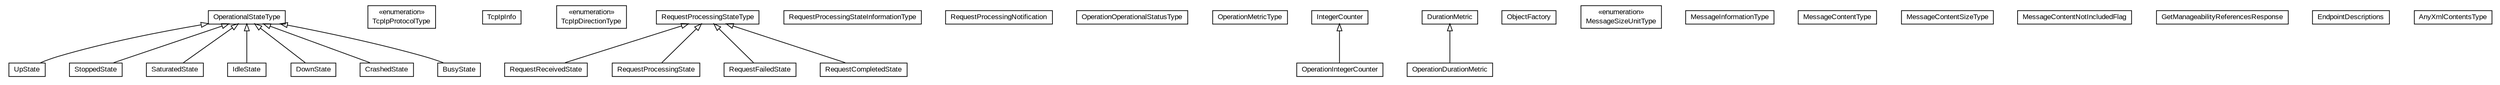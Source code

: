 #!/usr/local/bin/dot
#
# Class diagram 
# Generated by UMLGraph version R5_6-24-gf6e263 (http://www.umlgraph.org/)
#

digraph G {
	edge [fontname="arial",fontsize=10,labelfontname="arial",labelfontsize=10];
	node [fontname="arial",fontsize=10,shape=plaintext];
	nodesep=0.25;
	ranksep=0.5;
	// org.oasis_open.docs.wsdm.mows_2.UpState
	c26712 [label=<<table title="org.oasis_open.docs.wsdm.mows_2.UpState" border="0" cellborder="1" cellspacing="0" cellpadding="2" port="p" href="./UpState.html">
		<tr><td><table border="0" cellspacing="0" cellpadding="1">
<tr><td align="center" balign="center"> UpState </td></tr>
		</table></td></tr>
		</table>>, URL="./UpState.html", fontname="arial", fontcolor="black", fontsize=10.0];
	// org.oasis_open.docs.wsdm.mows_2.TcpIpProtocolType
	c26713 [label=<<table title="org.oasis_open.docs.wsdm.mows_2.TcpIpProtocolType" border="0" cellborder="1" cellspacing="0" cellpadding="2" port="p" href="./TcpIpProtocolType.html">
		<tr><td><table border="0" cellspacing="0" cellpadding="1">
<tr><td align="center" balign="center"> &#171;enumeration&#187; </td></tr>
<tr><td align="center" balign="center"> TcpIpProtocolType </td></tr>
		</table></td></tr>
		</table>>, URL="./TcpIpProtocolType.html", fontname="arial", fontcolor="black", fontsize=10.0];
	// org.oasis_open.docs.wsdm.mows_2.TcpIpInfo
	c26714 [label=<<table title="org.oasis_open.docs.wsdm.mows_2.TcpIpInfo" border="0" cellborder="1" cellspacing="0" cellpadding="2" port="p" href="./TcpIpInfo.html">
		<tr><td><table border="0" cellspacing="0" cellpadding="1">
<tr><td align="center" balign="center"> TcpIpInfo </td></tr>
		</table></td></tr>
		</table>>, URL="./TcpIpInfo.html", fontname="arial", fontcolor="black", fontsize=10.0];
	// org.oasis_open.docs.wsdm.mows_2.TcpIpDirectionType
	c26715 [label=<<table title="org.oasis_open.docs.wsdm.mows_2.TcpIpDirectionType" border="0" cellborder="1" cellspacing="0" cellpadding="2" port="p" href="./TcpIpDirectionType.html">
		<tr><td><table border="0" cellspacing="0" cellpadding="1">
<tr><td align="center" balign="center"> &#171;enumeration&#187; </td></tr>
<tr><td align="center" balign="center"> TcpIpDirectionType </td></tr>
		</table></td></tr>
		</table>>, URL="./TcpIpDirectionType.html", fontname="arial", fontcolor="black", fontsize=10.0];
	// org.oasis_open.docs.wsdm.mows_2.StoppedState
	c26716 [label=<<table title="org.oasis_open.docs.wsdm.mows_2.StoppedState" border="0" cellborder="1" cellspacing="0" cellpadding="2" port="p" href="./StoppedState.html">
		<tr><td><table border="0" cellspacing="0" cellpadding="1">
<tr><td align="center" balign="center"> StoppedState </td></tr>
		</table></td></tr>
		</table>>, URL="./StoppedState.html", fontname="arial", fontcolor="black", fontsize=10.0];
	// org.oasis_open.docs.wsdm.mows_2.SaturatedState
	c26717 [label=<<table title="org.oasis_open.docs.wsdm.mows_2.SaturatedState" border="0" cellborder="1" cellspacing="0" cellpadding="2" port="p" href="./SaturatedState.html">
		<tr><td><table border="0" cellspacing="0" cellpadding="1">
<tr><td align="center" balign="center"> SaturatedState </td></tr>
		</table></td></tr>
		</table>>, URL="./SaturatedState.html", fontname="arial", fontcolor="black", fontsize=10.0];
	// org.oasis_open.docs.wsdm.mows_2.RequestReceivedState
	c26718 [label=<<table title="org.oasis_open.docs.wsdm.mows_2.RequestReceivedState" border="0" cellborder="1" cellspacing="0" cellpadding="2" port="p" href="./RequestReceivedState.html">
		<tr><td><table border="0" cellspacing="0" cellpadding="1">
<tr><td align="center" balign="center"> RequestReceivedState </td></tr>
		</table></td></tr>
		</table>>, URL="./RequestReceivedState.html", fontname="arial", fontcolor="black", fontsize=10.0];
	// org.oasis_open.docs.wsdm.mows_2.RequestProcessingStateType
	c26719 [label=<<table title="org.oasis_open.docs.wsdm.mows_2.RequestProcessingStateType" border="0" cellborder="1" cellspacing="0" cellpadding="2" port="p" href="./RequestProcessingStateType.html">
		<tr><td><table border="0" cellspacing="0" cellpadding="1">
<tr><td align="center" balign="center"> RequestProcessingStateType </td></tr>
		</table></td></tr>
		</table>>, URL="./RequestProcessingStateType.html", fontname="arial", fontcolor="black", fontsize=10.0];
	// org.oasis_open.docs.wsdm.mows_2.RequestProcessingStateInformationType
	c26720 [label=<<table title="org.oasis_open.docs.wsdm.mows_2.RequestProcessingStateInformationType" border="0" cellborder="1" cellspacing="0" cellpadding="2" port="p" href="./RequestProcessingStateInformationType.html">
		<tr><td><table border="0" cellspacing="0" cellpadding="1">
<tr><td align="center" balign="center"> RequestProcessingStateInformationType </td></tr>
		</table></td></tr>
		</table>>, URL="./RequestProcessingStateInformationType.html", fontname="arial", fontcolor="black", fontsize=10.0];
	// org.oasis_open.docs.wsdm.mows_2.RequestProcessingState
	c26721 [label=<<table title="org.oasis_open.docs.wsdm.mows_2.RequestProcessingState" border="0" cellborder="1" cellspacing="0" cellpadding="2" port="p" href="./RequestProcessingState.html">
		<tr><td><table border="0" cellspacing="0" cellpadding="1">
<tr><td align="center" balign="center"> RequestProcessingState </td></tr>
		</table></td></tr>
		</table>>, URL="./RequestProcessingState.html", fontname="arial", fontcolor="black", fontsize=10.0];
	// org.oasis_open.docs.wsdm.mows_2.RequestProcessingNotification
	c26722 [label=<<table title="org.oasis_open.docs.wsdm.mows_2.RequestProcessingNotification" border="0" cellborder="1" cellspacing="0" cellpadding="2" port="p" href="./RequestProcessingNotification.html">
		<tr><td><table border="0" cellspacing="0" cellpadding="1">
<tr><td align="center" balign="center"> RequestProcessingNotification </td></tr>
		</table></td></tr>
		</table>>, URL="./RequestProcessingNotification.html", fontname="arial", fontcolor="black", fontsize=10.0];
	// org.oasis_open.docs.wsdm.mows_2.RequestFailedState
	c26723 [label=<<table title="org.oasis_open.docs.wsdm.mows_2.RequestFailedState" border="0" cellborder="1" cellspacing="0" cellpadding="2" port="p" href="./RequestFailedState.html">
		<tr><td><table border="0" cellspacing="0" cellpadding="1">
<tr><td align="center" balign="center"> RequestFailedState </td></tr>
		</table></td></tr>
		</table>>, URL="./RequestFailedState.html", fontname="arial", fontcolor="black", fontsize=10.0];
	// org.oasis_open.docs.wsdm.mows_2.RequestCompletedState
	c26724 [label=<<table title="org.oasis_open.docs.wsdm.mows_2.RequestCompletedState" border="0" cellborder="1" cellspacing="0" cellpadding="2" port="p" href="./RequestCompletedState.html">
		<tr><td><table border="0" cellspacing="0" cellpadding="1">
<tr><td align="center" balign="center"> RequestCompletedState </td></tr>
		</table></td></tr>
		</table>>, URL="./RequestCompletedState.html", fontname="arial", fontcolor="black", fontsize=10.0];
	// org.oasis_open.docs.wsdm.mows_2.OperationOperationalStatusType
	c26725 [label=<<table title="org.oasis_open.docs.wsdm.mows_2.OperationOperationalStatusType" border="0" cellborder="1" cellspacing="0" cellpadding="2" port="p" href="./OperationOperationalStatusType.html">
		<tr><td><table border="0" cellspacing="0" cellpadding="1">
<tr><td align="center" balign="center"> OperationOperationalStatusType </td></tr>
		</table></td></tr>
		</table>>, URL="./OperationOperationalStatusType.html", fontname="arial", fontcolor="black", fontsize=10.0];
	// org.oasis_open.docs.wsdm.mows_2.OperationMetricType
	c26726 [label=<<table title="org.oasis_open.docs.wsdm.mows_2.OperationMetricType" border="0" cellborder="1" cellspacing="0" cellpadding="2" port="p" href="./OperationMetricType.html">
		<tr><td><table border="0" cellspacing="0" cellpadding="1">
<tr><td align="center" balign="center"> OperationMetricType </td></tr>
		</table></td></tr>
		</table>>, URL="./OperationMetricType.html", fontname="arial", fontcolor="black", fontsize=10.0];
	// org.oasis_open.docs.wsdm.mows_2.OperationIntegerCounter
	c26727 [label=<<table title="org.oasis_open.docs.wsdm.mows_2.OperationIntegerCounter" border="0" cellborder="1" cellspacing="0" cellpadding="2" port="p" href="./OperationIntegerCounter.html">
		<tr><td><table border="0" cellspacing="0" cellpadding="1">
<tr><td align="center" balign="center"> OperationIntegerCounter </td></tr>
		</table></td></tr>
		</table>>, URL="./OperationIntegerCounter.html", fontname="arial", fontcolor="black", fontsize=10.0];
	// org.oasis_open.docs.wsdm.mows_2.OperationDurationMetric
	c26728 [label=<<table title="org.oasis_open.docs.wsdm.mows_2.OperationDurationMetric" border="0" cellborder="1" cellspacing="0" cellpadding="2" port="p" href="./OperationDurationMetric.html">
		<tr><td><table border="0" cellspacing="0" cellpadding="1">
<tr><td align="center" balign="center"> OperationDurationMetric </td></tr>
		</table></td></tr>
		</table>>, URL="./OperationDurationMetric.html", fontname="arial", fontcolor="black", fontsize=10.0];
	// org.oasis_open.docs.wsdm.mows_2.OperationalStateType
	c26729 [label=<<table title="org.oasis_open.docs.wsdm.mows_2.OperationalStateType" border="0" cellborder="1" cellspacing="0" cellpadding="2" port="p" href="./OperationalStateType.html">
		<tr><td><table border="0" cellspacing="0" cellpadding="1">
<tr><td align="center" balign="center"> OperationalStateType </td></tr>
		</table></td></tr>
		</table>>, URL="./OperationalStateType.html", fontname="arial", fontcolor="black", fontsize=10.0];
	// org.oasis_open.docs.wsdm.mows_2.ObjectFactory
	c26730 [label=<<table title="org.oasis_open.docs.wsdm.mows_2.ObjectFactory" border="0" cellborder="1" cellspacing="0" cellpadding="2" port="p" href="./ObjectFactory.html">
		<tr><td><table border="0" cellspacing="0" cellpadding="1">
<tr><td align="center" balign="center"> ObjectFactory </td></tr>
		</table></td></tr>
		</table>>, URL="./ObjectFactory.html", fontname="arial", fontcolor="black", fontsize=10.0];
	// org.oasis_open.docs.wsdm.mows_2.MessageSizeUnitType
	c26731 [label=<<table title="org.oasis_open.docs.wsdm.mows_2.MessageSizeUnitType" border="0" cellborder="1" cellspacing="0" cellpadding="2" port="p" href="./MessageSizeUnitType.html">
		<tr><td><table border="0" cellspacing="0" cellpadding="1">
<tr><td align="center" balign="center"> &#171;enumeration&#187; </td></tr>
<tr><td align="center" balign="center"> MessageSizeUnitType </td></tr>
		</table></td></tr>
		</table>>, URL="./MessageSizeUnitType.html", fontname="arial", fontcolor="black", fontsize=10.0];
	// org.oasis_open.docs.wsdm.mows_2.MessageInformationType
	c26732 [label=<<table title="org.oasis_open.docs.wsdm.mows_2.MessageInformationType" border="0" cellborder="1" cellspacing="0" cellpadding="2" port="p" href="./MessageInformationType.html">
		<tr><td><table border="0" cellspacing="0" cellpadding="1">
<tr><td align="center" balign="center"> MessageInformationType </td></tr>
		</table></td></tr>
		</table>>, URL="./MessageInformationType.html", fontname="arial", fontcolor="black", fontsize=10.0];
	// org.oasis_open.docs.wsdm.mows_2.MessageContentType
	c26733 [label=<<table title="org.oasis_open.docs.wsdm.mows_2.MessageContentType" border="0" cellborder="1" cellspacing="0" cellpadding="2" port="p" href="./MessageContentType.html">
		<tr><td><table border="0" cellspacing="0" cellpadding="1">
<tr><td align="center" balign="center"> MessageContentType </td></tr>
		</table></td></tr>
		</table>>, URL="./MessageContentType.html", fontname="arial", fontcolor="black", fontsize=10.0];
	// org.oasis_open.docs.wsdm.mows_2.MessageContentSizeType
	c26734 [label=<<table title="org.oasis_open.docs.wsdm.mows_2.MessageContentSizeType" border="0" cellborder="1" cellspacing="0" cellpadding="2" port="p" href="./MessageContentSizeType.html">
		<tr><td><table border="0" cellspacing="0" cellpadding="1">
<tr><td align="center" balign="center"> MessageContentSizeType </td></tr>
		</table></td></tr>
		</table>>, URL="./MessageContentSizeType.html", fontname="arial", fontcolor="black", fontsize=10.0];
	// org.oasis_open.docs.wsdm.mows_2.MessageContentNotIncludedFlag
	c26735 [label=<<table title="org.oasis_open.docs.wsdm.mows_2.MessageContentNotIncludedFlag" border="0" cellborder="1" cellspacing="0" cellpadding="2" port="p" href="./MessageContentNotIncludedFlag.html">
		<tr><td><table border="0" cellspacing="0" cellpadding="1">
<tr><td align="center" balign="center"> MessageContentNotIncludedFlag </td></tr>
		</table></td></tr>
		</table>>, URL="./MessageContentNotIncludedFlag.html", fontname="arial", fontcolor="black", fontsize=10.0];
	// org.oasis_open.docs.wsdm.mows_2.IntegerCounter
	c26736 [label=<<table title="org.oasis_open.docs.wsdm.mows_2.IntegerCounter" border="0" cellborder="1" cellspacing="0" cellpadding="2" port="p" href="./IntegerCounter.html">
		<tr><td><table border="0" cellspacing="0" cellpadding="1">
<tr><td align="center" balign="center"> IntegerCounter </td></tr>
		</table></td></tr>
		</table>>, URL="./IntegerCounter.html", fontname="arial", fontcolor="black", fontsize=10.0];
	// org.oasis_open.docs.wsdm.mows_2.IdleState
	c26737 [label=<<table title="org.oasis_open.docs.wsdm.mows_2.IdleState" border="0" cellborder="1" cellspacing="0" cellpadding="2" port="p" href="./IdleState.html">
		<tr><td><table border="0" cellspacing="0" cellpadding="1">
<tr><td align="center" balign="center"> IdleState </td></tr>
		</table></td></tr>
		</table>>, URL="./IdleState.html", fontname="arial", fontcolor="black", fontsize=10.0];
	// org.oasis_open.docs.wsdm.mows_2.GetManageabilityReferencesResponse
	c26738 [label=<<table title="org.oasis_open.docs.wsdm.mows_2.GetManageabilityReferencesResponse" border="0" cellborder="1" cellspacing="0" cellpadding="2" port="p" href="./GetManageabilityReferencesResponse.html">
		<tr><td><table border="0" cellspacing="0" cellpadding="1">
<tr><td align="center" balign="center"> GetManageabilityReferencesResponse </td></tr>
		</table></td></tr>
		</table>>, URL="./GetManageabilityReferencesResponse.html", fontname="arial", fontcolor="black", fontsize=10.0];
	// org.oasis_open.docs.wsdm.mows_2.EndpointDescriptions
	c26739 [label=<<table title="org.oasis_open.docs.wsdm.mows_2.EndpointDescriptions" border="0" cellborder="1" cellspacing="0" cellpadding="2" port="p" href="./EndpointDescriptions.html">
		<tr><td><table border="0" cellspacing="0" cellpadding="1">
<tr><td align="center" balign="center"> EndpointDescriptions </td></tr>
		</table></td></tr>
		</table>>, URL="./EndpointDescriptions.html", fontname="arial", fontcolor="black", fontsize=10.0];
	// org.oasis_open.docs.wsdm.mows_2.DurationMetric
	c26740 [label=<<table title="org.oasis_open.docs.wsdm.mows_2.DurationMetric" border="0" cellborder="1" cellspacing="0" cellpadding="2" port="p" href="./DurationMetric.html">
		<tr><td><table border="0" cellspacing="0" cellpadding="1">
<tr><td align="center" balign="center"> DurationMetric </td></tr>
		</table></td></tr>
		</table>>, URL="./DurationMetric.html", fontname="arial", fontcolor="black", fontsize=10.0];
	// org.oasis_open.docs.wsdm.mows_2.DownState
	c26741 [label=<<table title="org.oasis_open.docs.wsdm.mows_2.DownState" border="0" cellborder="1" cellspacing="0" cellpadding="2" port="p" href="./DownState.html">
		<tr><td><table border="0" cellspacing="0" cellpadding="1">
<tr><td align="center" balign="center"> DownState </td></tr>
		</table></td></tr>
		</table>>, URL="./DownState.html", fontname="arial", fontcolor="black", fontsize=10.0];
	// org.oasis_open.docs.wsdm.mows_2.CrashedState
	c26742 [label=<<table title="org.oasis_open.docs.wsdm.mows_2.CrashedState" border="0" cellborder="1" cellspacing="0" cellpadding="2" port="p" href="./CrashedState.html">
		<tr><td><table border="0" cellspacing="0" cellpadding="1">
<tr><td align="center" balign="center"> CrashedState </td></tr>
		</table></td></tr>
		</table>>, URL="./CrashedState.html", fontname="arial", fontcolor="black", fontsize=10.0];
	// org.oasis_open.docs.wsdm.mows_2.BusyState
	c26743 [label=<<table title="org.oasis_open.docs.wsdm.mows_2.BusyState" border="0" cellborder="1" cellspacing="0" cellpadding="2" port="p" href="./BusyState.html">
		<tr><td><table border="0" cellspacing="0" cellpadding="1">
<tr><td align="center" balign="center"> BusyState </td></tr>
		</table></td></tr>
		</table>>, URL="./BusyState.html", fontname="arial", fontcolor="black", fontsize=10.0];
	// org.oasis_open.docs.wsdm.mows_2.AnyXmlContentsType
	c26744 [label=<<table title="org.oasis_open.docs.wsdm.mows_2.AnyXmlContentsType" border="0" cellborder="1" cellspacing="0" cellpadding="2" port="p" href="./AnyXmlContentsType.html">
		<tr><td><table border="0" cellspacing="0" cellpadding="1">
<tr><td align="center" balign="center"> AnyXmlContentsType </td></tr>
		</table></td></tr>
		</table>>, URL="./AnyXmlContentsType.html", fontname="arial", fontcolor="black", fontsize=10.0];
	//org.oasis_open.docs.wsdm.mows_2.UpState extends org.oasis_open.docs.wsdm.mows_2.OperationalStateType
	c26729:p -> c26712:p [dir=back,arrowtail=empty];
	//org.oasis_open.docs.wsdm.mows_2.StoppedState extends org.oasis_open.docs.wsdm.mows_2.OperationalStateType
	c26729:p -> c26716:p [dir=back,arrowtail=empty];
	//org.oasis_open.docs.wsdm.mows_2.SaturatedState extends org.oasis_open.docs.wsdm.mows_2.OperationalStateType
	c26729:p -> c26717:p [dir=back,arrowtail=empty];
	//org.oasis_open.docs.wsdm.mows_2.RequestReceivedState extends org.oasis_open.docs.wsdm.mows_2.RequestProcessingStateType
	c26719:p -> c26718:p [dir=back,arrowtail=empty];
	//org.oasis_open.docs.wsdm.mows_2.RequestProcessingState extends org.oasis_open.docs.wsdm.mows_2.RequestProcessingStateType
	c26719:p -> c26721:p [dir=back,arrowtail=empty];
	//org.oasis_open.docs.wsdm.mows_2.RequestFailedState extends org.oasis_open.docs.wsdm.mows_2.RequestProcessingStateType
	c26719:p -> c26723:p [dir=back,arrowtail=empty];
	//org.oasis_open.docs.wsdm.mows_2.RequestCompletedState extends org.oasis_open.docs.wsdm.mows_2.RequestProcessingStateType
	c26719:p -> c26724:p [dir=back,arrowtail=empty];
	//org.oasis_open.docs.wsdm.mows_2.OperationIntegerCounter extends org.oasis_open.docs.wsdm.mows_2.IntegerCounter
	c26736:p -> c26727:p [dir=back,arrowtail=empty];
	//org.oasis_open.docs.wsdm.mows_2.OperationDurationMetric extends org.oasis_open.docs.wsdm.mows_2.DurationMetric
	c26740:p -> c26728:p [dir=back,arrowtail=empty];
	//org.oasis_open.docs.wsdm.mows_2.IdleState extends org.oasis_open.docs.wsdm.mows_2.OperationalStateType
	c26729:p -> c26737:p [dir=back,arrowtail=empty];
	//org.oasis_open.docs.wsdm.mows_2.DownState extends org.oasis_open.docs.wsdm.mows_2.OperationalStateType
	c26729:p -> c26741:p [dir=back,arrowtail=empty];
	//org.oasis_open.docs.wsdm.mows_2.CrashedState extends org.oasis_open.docs.wsdm.mows_2.OperationalStateType
	c26729:p -> c26742:p [dir=back,arrowtail=empty];
	//org.oasis_open.docs.wsdm.mows_2.BusyState extends org.oasis_open.docs.wsdm.mows_2.OperationalStateType
	c26729:p -> c26743:p [dir=back,arrowtail=empty];
}

